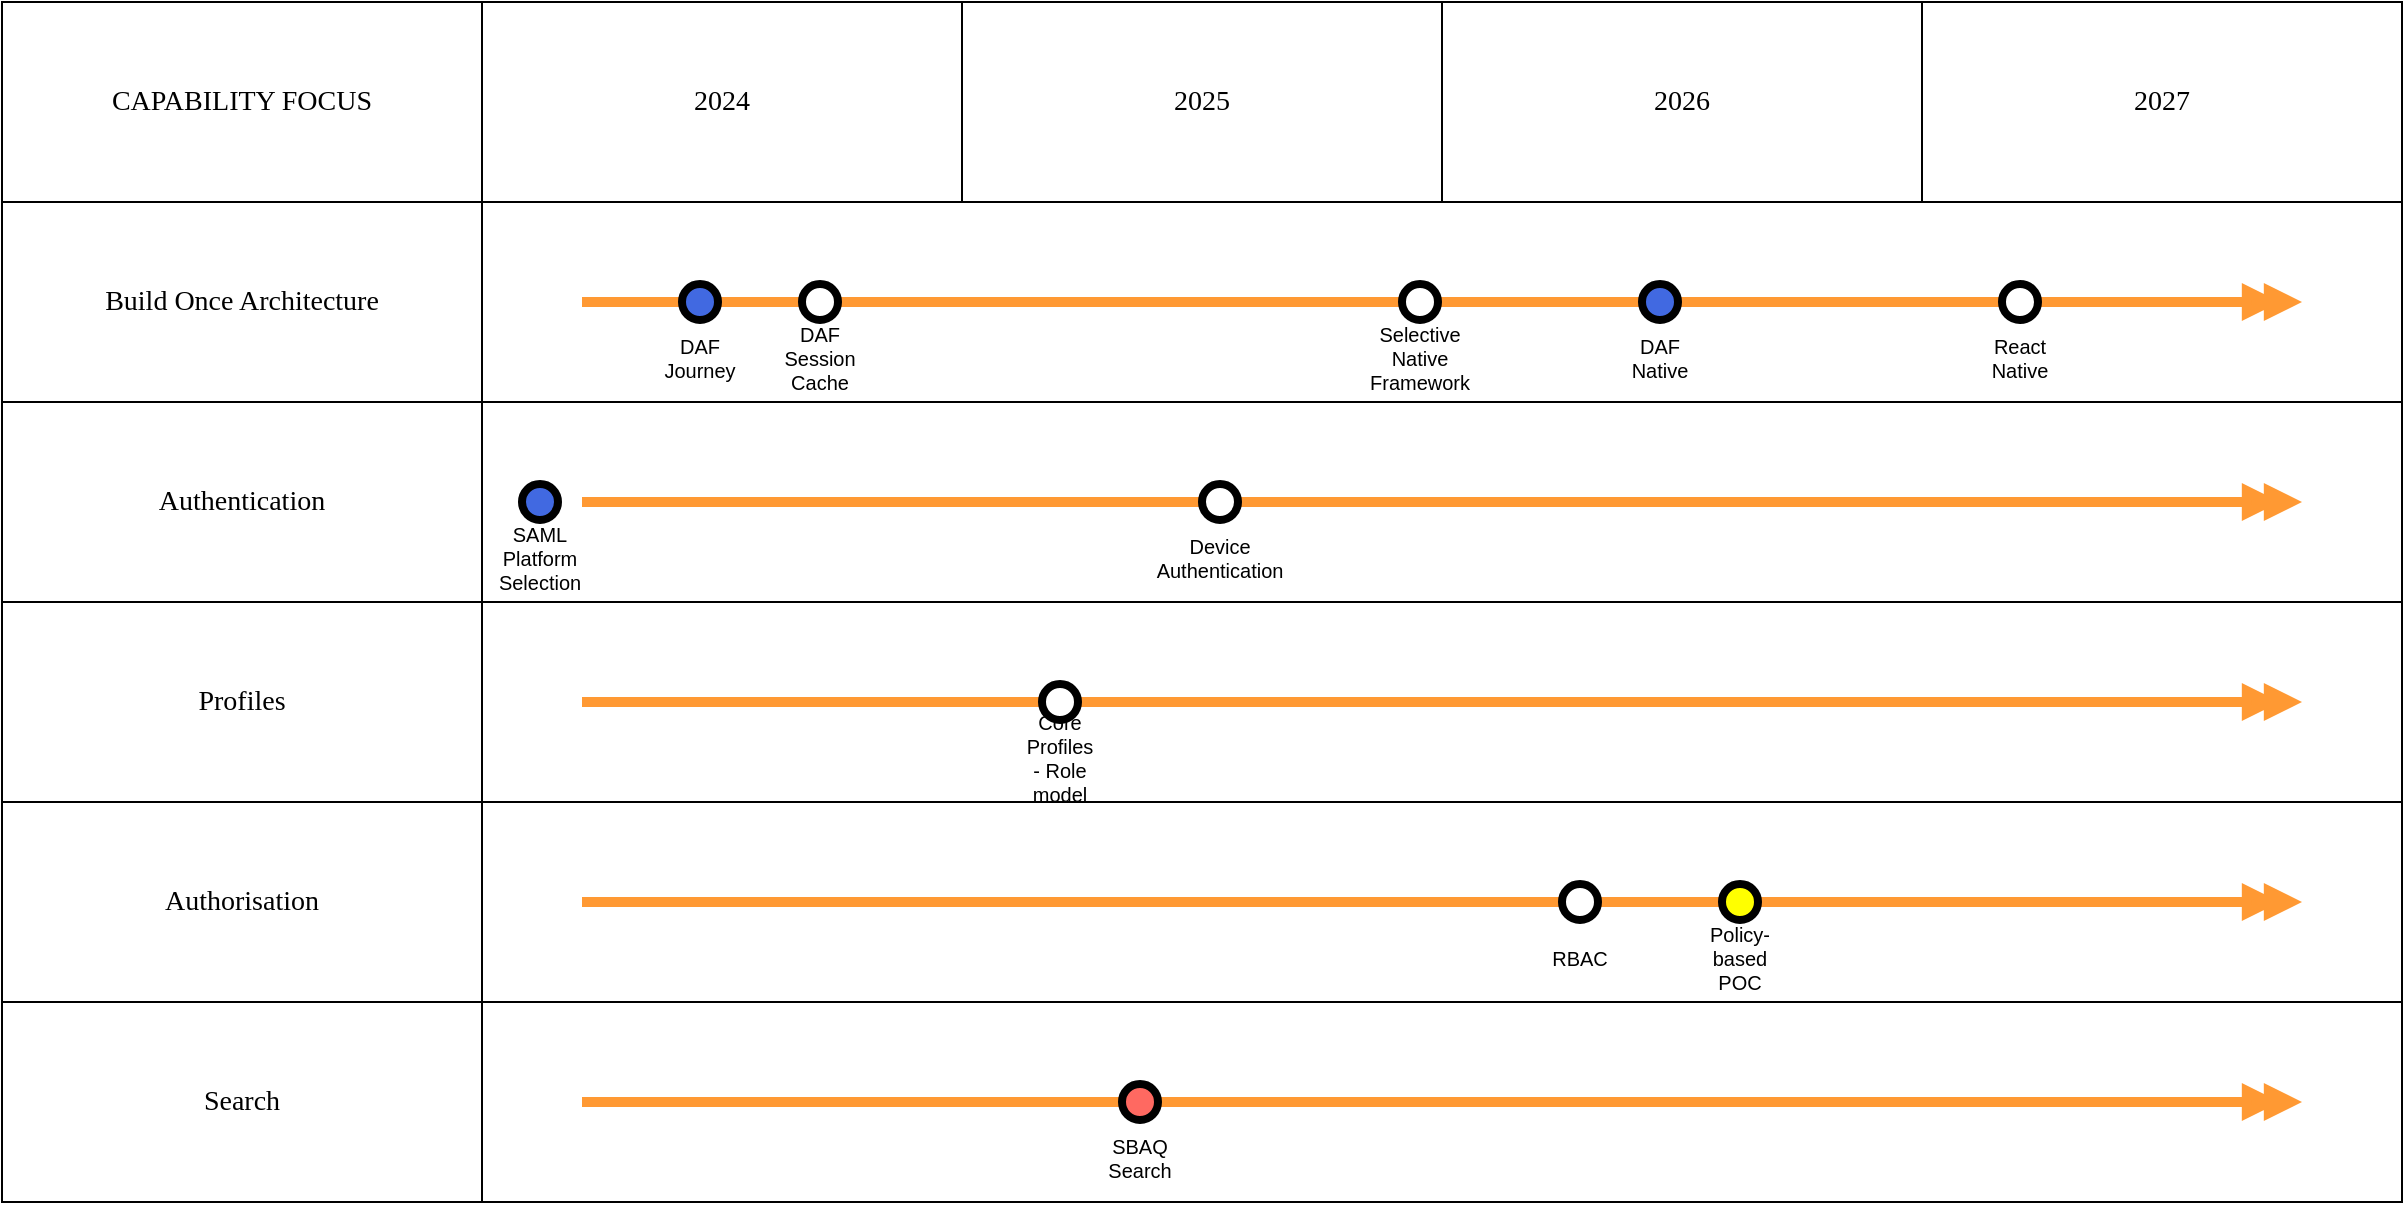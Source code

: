 <mxfile version="14.5.1" type="device"><diagram id="nMbIOyWw1tff--0FTw4Q" name="Page-1"><mxGraphModel dx="981" dy="650" grid="1" gridSize="10" guides="1" tooltips="1" connect="1" arrows="1" fold="1" page="1" pageScale="1" pageWidth="816" pageHeight="1056" math="0" shadow="0"><root><mxCell id="0"/><mxCell id="1" style="locked=1" parent="0" visible="1" value="Background"/><mxCell id="cGk_YrkyIDPe3doNDhe2Hj" value="Default" style="locked=0" parent="0"/><mxCell id="ZpuyaSXGgt9sVUduDfdNPO" value="CAPABILITY FOCUS" style="text;html=1;strokeColor=none;fillColor=none;align=center;fontFamily=Verdana;verticalAlign=middle;whiteSpace=wrap;rounded=0;fontSize=14;strokeColor=#000000;" parent="cGk_YrkyIDPe3doNDhe2Hj" vertex="1"><mxGeometry x="0" y="0" width="240" height="100" as="geometry"/></mxCell><mxCell id="c8xiEiNWvk2YoTOhVYz287" value="2024" style="text;html=1;strokeColor=none;fillColor=none;align=center;fontFamily=Verdana;verticalAlign=middle;whiteSpace=wrap;rounded=0;fontSize=14;strokeColor=#000000;" parent="cGk_YrkyIDPe3doNDhe2Hj" vertex="1"><mxGeometry x="240" y="0" width="240" height="100" as="geometry"/></mxCell><mxCell id="AcDfslzdvMtqT2PwyAiAQp" value="2025" style="text;html=1;strokeColor=none;fillColor=none;align=center;fontFamily=Verdana;verticalAlign=middle;whiteSpace=wrap;rounded=0;fontSize=14;strokeColor=#000000;" parent="cGk_YrkyIDPe3doNDhe2Hj" vertex="1"><mxGeometry x="480" y="0" width="240" height="100" as="geometry"/></mxCell><mxCell id="0SEw6FoVqt-D6d06xQwbMz" value="2026" style="text;html=1;strokeColor=none;fillColor=none;align=center;fontFamily=Verdana;verticalAlign=middle;whiteSpace=wrap;rounded=0;fontSize=14;strokeColor=#000000;" parent="cGk_YrkyIDPe3doNDhe2Hj" vertex="1"><mxGeometry x="720" y="0" width="240" height="100" as="geometry"/></mxCell><mxCell id="Y-DhE5F_x_LbS8jh9-OxQz" value="2027" style="text;html=1;strokeColor=none;fillColor=none;align=center;fontFamily=Verdana;verticalAlign=middle;whiteSpace=wrap;rounded=0;fontSize=14;strokeColor=#000000;" parent="cGk_YrkyIDPe3doNDhe2Hj" vertex="1"><mxGeometry x="960" y="0" width="240" height="100" as="geometry"/></mxCell><mxCell id="vGcqcYEjuCKW-Lz8hXhxcj" value="" style="text;html=1;strokeColor=none;fillColor=none;align=center;fontFamily=Verdana;verticalAlign=middle;whiteSpace=wrap;rounded=0;fontSize=14;strokeColor=#000000;" parent="cGk_YrkyIDPe3doNDhe2Hj" vertex="1"><mxGeometry x="240" y="100" width="960" height="100" as="geometry"/></mxCell><mxCell id="MGXF3J-t-zeLiPs8xsFwYm" value="Build Once Architecture" style="text;html=1;strokeColor=none;fillColor=none;align=center;fontFamily=Verdana;verticalAlign=middle;whiteSpace=wrap;rounded=0;fontSize=14;strokeColor=#000000;" parent="cGk_YrkyIDPe3doNDhe2Hj" vertex="1"><mxGeometry x="0" y="100" width="240" height="100" as="geometry"/></mxCell><mxCell id="GrnYMnli5Lbp-33hoqVzqU" style="strokeColor=#FF9933;strokeWidth=5;endArrow=doubleBlock;" parent="cGk_YrkyIDPe3doNDhe2Hj" edge="1"><mxGeometry width="2" height="2" relative="1" as="geometry"><mxPoint x="290" y="150" as="sourcePoint"/><mxPoint x="1150" y="150" as="targetPoint"/></mxGeometry></mxCell><mxCell id="RTAJLOX7NPpGKje2perD6h" value="DAF Journey" style="ellipse;whiteSpace=wrap;html=1;aspect=fixed;strokeWidth=4;spacingTop=55;fontSize=10;fontFamily=Helvetica;fillColor=#4169E1;" vertex="1" parent="cGk_YrkyIDPe3doNDhe2Hj"><mxGeometry x="340.0" y="141" width="18" height="18" as="geometry"/></mxCell><mxCell id="5phqA_TymjAYmlfJx9-Bau" value="DAF Session Cache" style="ellipse;whiteSpace=wrap;html=1;aspect=fixed;strokeWidth=4;spacingTop=55;fontSize=10;fontFamily=Helvetica;fillColor=#FFFFFF;" vertex="1" parent="cGk_YrkyIDPe3doNDhe2Hj"><mxGeometry x="400.0" y="141" width="18" height="18" as="geometry"/></mxCell><mxCell id="9hht2d6xZDLmccB63HN5T3" value="Selective Native Framework" style="ellipse;whiteSpace=wrap;html=1;aspect=fixed;strokeWidth=4;spacingTop=55;fontSize=10;fontFamily=Helvetica;fillColor=#FFFFFF;" vertex="1" parent="cGk_YrkyIDPe3doNDhe2Hj"><mxGeometry x="700.0" y="141" width="18" height="18" as="geometry"/></mxCell><mxCell id="GgfPudZew1nFw2QXXOeKIl" value="DAF Native" style="ellipse;whiteSpace=wrap;html=1;aspect=fixed;strokeWidth=4;spacingTop=55;fontSize=10;fontFamily=Helvetica;fillColor=#4169E1;" vertex="1" parent="cGk_YrkyIDPe3doNDhe2Hj"><mxGeometry x="820.0" y="141" width="18" height="18" as="geometry"/></mxCell><mxCell id="RP3gLngCTgwf5EApUWpCyc" value="React Native" style="ellipse;whiteSpace=wrap;html=1;aspect=fixed;strokeWidth=4;spacingTop=55;fontSize=10;fontFamily=Helvetica;fillColor=#FFFFFF;" vertex="1" parent="cGk_YrkyIDPe3doNDhe2Hj"><mxGeometry x="1000.0" y="141" width="18" height="18" as="geometry"/></mxCell><mxCell id="7aeW8NZdTfwDvW51uin3kJ" value="" style="text;html=1;strokeColor=none;fillColor=none;align=center;fontFamily=Verdana;verticalAlign=middle;whiteSpace=wrap;rounded=0;fontSize=14;strokeColor=#000000;" parent="cGk_YrkyIDPe3doNDhe2Hj" vertex="1"><mxGeometry x="240" y="200" width="960" height="100" as="geometry"/></mxCell><mxCell id="AyQVyds9XALUejzy8hLkab" value="Authentication" style="text;html=1;strokeColor=none;fillColor=none;align=center;fontFamily=Verdana;verticalAlign=middle;whiteSpace=wrap;rounded=0;fontSize=14;strokeColor=#000000;" parent="cGk_YrkyIDPe3doNDhe2Hj" vertex="1"><mxGeometry x="0" y="200" width="240" height="100" as="geometry"/></mxCell><mxCell id="q1AF-YQYkKDnP9j6DxqMFz" style="strokeColor=#FF9933;strokeWidth=5;endArrow=doubleBlock;" parent="cGk_YrkyIDPe3doNDhe2Hj" edge="1"><mxGeometry width="2" height="2" relative="1" as="geometry"><mxPoint x="290" y="250" as="sourcePoint"/><mxPoint x="1150" y="250" as="targetPoint"/></mxGeometry></mxCell><mxCell id="70dv5R4y32Xdag1MPFQmfw" value="SAML Platform Selection" style="ellipse;whiteSpace=wrap;html=1;aspect=fixed;strokeWidth=4;spacingTop=55;fontSize=10;fontFamily=Helvetica;fillColor=#4169E1;" vertex="1" parent="cGk_YrkyIDPe3doNDhe2Hj"><mxGeometry x="260.0" y="241" width="18" height="18" as="geometry"/></mxCell><mxCell id="exuZuCogMaYONgU00DG1VI" value="Device Authentication" style="ellipse;whiteSpace=wrap;html=1;aspect=fixed;strokeWidth=4;spacingTop=55;fontSize=10;fontFamily=Helvetica;fillColor=#FFFFFF;" vertex="1" parent="cGk_YrkyIDPe3doNDhe2Hj"><mxGeometry x="600.0" y="241" width="18" height="18" as="geometry"/></mxCell><mxCell id="UFl73koLjmZNHlKn5eyNwY" value="" style="text;html=1;strokeColor=none;fillColor=none;align=center;fontFamily=Verdana;verticalAlign=middle;whiteSpace=wrap;rounded=0;fontSize=14;strokeColor=#000000;" parent="cGk_YrkyIDPe3doNDhe2Hj" vertex="1"><mxGeometry x="240" y="300" width="960" height="100" as="geometry"/></mxCell><mxCell id="D6B5aJPPDH1gCV-Nwm30sp" value="Profiles" style="text;html=1;strokeColor=none;fillColor=none;align=center;fontFamily=Verdana;verticalAlign=middle;whiteSpace=wrap;rounded=0;fontSize=14;strokeColor=#000000;" parent="cGk_YrkyIDPe3doNDhe2Hj" vertex="1"><mxGeometry x="0" y="300" width="240" height="100" as="geometry"/></mxCell><mxCell id="hflZHtL3ZUXAUjJfrcc2oU" style="strokeColor=#FF9933;strokeWidth=5;endArrow=doubleBlock;" parent="cGk_YrkyIDPe3doNDhe2Hj" edge="1"><mxGeometry width="2" height="2" relative="1" as="geometry"><mxPoint x="290" y="350" as="sourcePoint"/><mxPoint x="1150" y="350" as="targetPoint"/></mxGeometry></mxCell><mxCell id="9VuRs-WzeHposzOQw8kFm3" value="Core Profiles - Role model" style="ellipse;whiteSpace=wrap;html=1;aspect=fixed;strokeWidth=4;spacingTop=55;fontSize=10;fontFamily=Helvetica;fillColor=#FFFFFF;" vertex="1" parent="cGk_YrkyIDPe3doNDhe2Hj"><mxGeometry x="520.0" y="341" width="18" height="18" as="geometry"/></mxCell><mxCell id="EhBjiP7dbSHuTObq-B9Atz" value="" style="text;html=1;strokeColor=none;fillColor=none;align=center;fontFamily=Verdana;verticalAlign=middle;whiteSpace=wrap;rounded=0;fontSize=14;strokeColor=#000000;" parent="cGk_YrkyIDPe3doNDhe2Hj" vertex="1"><mxGeometry x="240" y="400" width="960" height="100" as="geometry"/></mxCell><mxCell id="3NH5EH3vwjkYwb647WxFqY" value="Authorisation" style="text;html=1;strokeColor=none;fillColor=none;align=center;fontFamily=Verdana;verticalAlign=middle;whiteSpace=wrap;rounded=0;fontSize=14;strokeColor=#000000;" parent="cGk_YrkyIDPe3doNDhe2Hj" vertex="1"><mxGeometry x="0" y="400" width="240" height="100" as="geometry"/></mxCell><mxCell id="lJoFyFaI41XPSQJbnbwKwA" style="strokeColor=#FF9933;strokeWidth=5;endArrow=doubleBlock;" parent="cGk_YrkyIDPe3doNDhe2Hj" edge="1"><mxGeometry width="2" height="2" relative="1" as="geometry"><mxPoint x="290" y="450" as="sourcePoint"/><mxPoint x="1150" y="450" as="targetPoint"/></mxGeometry></mxCell><mxCell id="mAtZgt6hHVvUwR9Ewj1V8x" value="RBAC" style="ellipse;whiteSpace=wrap;html=1;aspect=fixed;strokeWidth=4;spacingTop=55;fontSize=10;fontFamily=Helvetica;fillColor=#FFFFFF;" vertex="1" parent="cGk_YrkyIDPe3doNDhe2Hj"><mxGeometry x="780.0" y="441" width="18" height="18" as="geometry"/></mxCell><mxCell id="R_YsE1pTBF_VT9kySTjqLW" value="Policy-based POC" style="ellipse;whiteSpace=wrap;html=1;aspect=fixed;strokeWidth=4;spacingTop=55;fontSize=10;fontFamily=Helvetica;fillColor=#FFFF00;" vertex="1" parent="cGk_YrkyIDPe3doNDhe2Hj"><mxGeometry x="860.0" y="441" width="18" height="18" as="geometry"/></mxCell><mxCell id="UTk1wGXI0yrAw_NDj6_ee9" value="" style="text;html=1;strokeColor=none;fillColor=none;align=center;fontFamily=Verdana;verticalAlign=middle;whiteSpace=wrap;rounded=0;fontSize=14;strokeColor=#000000;" parent="cGk_YrkyIDPe3doNDhe2Hj" vertex="1"><mxGeometry x="240" y="500" width="960" height="100" as="geometry"/></mxCell><mxCell id="7ejd0U8EyVY4PpXI4oOH9n" value="Search" style="text;html=1;strokeColor=none;fillColor=none;align=center;fontFamily=Verdana;verticalAlign=middle;whiteSpace=wrap;rounded=0;fontSize=14;strokeColor=#000000;" parent="cGk_YrkyIDPe3doNDhe2Hj" vertex="1"><mxGeometry x="0" y="500" width="240" height="100" as="geometry"/></mxCell><mxCell id="WE2VIwJMwViSN1Si0Ow4xO" style="strokeColor=#FF9933;strokeWidth=5;endArrow=doubleBlock;" parent="cGk_YrkyIDPe3doNDhe2Hj" edge="1"><mxGeometry width="2" height="2" relative="1" as="geometry"><mxPoint x="290" y="550" as="sourcePoint"/><mxPoint x="1150" y="550" as="targetPoint"/></mxGeometry></mxCell><mxCell id="5dFHVmLycrmoY6CyCgGYZh" value="SBAQ Search" style="ellipse;whiteSpace=wrap;html=1;aspect=fixed;strokeWidth=4;spacingTop=55;fontSize=10;fontFamily=Helvetica;fillColor=#FF6961;" vertex="1" parent="cGk_YrkyIDPe3doNDhe2Hj"><mxGeometry x="560.0" y="541" width="18" height="18" as="geometry"/></mxCell></root></mxGraphModel></diagram></mxfile>